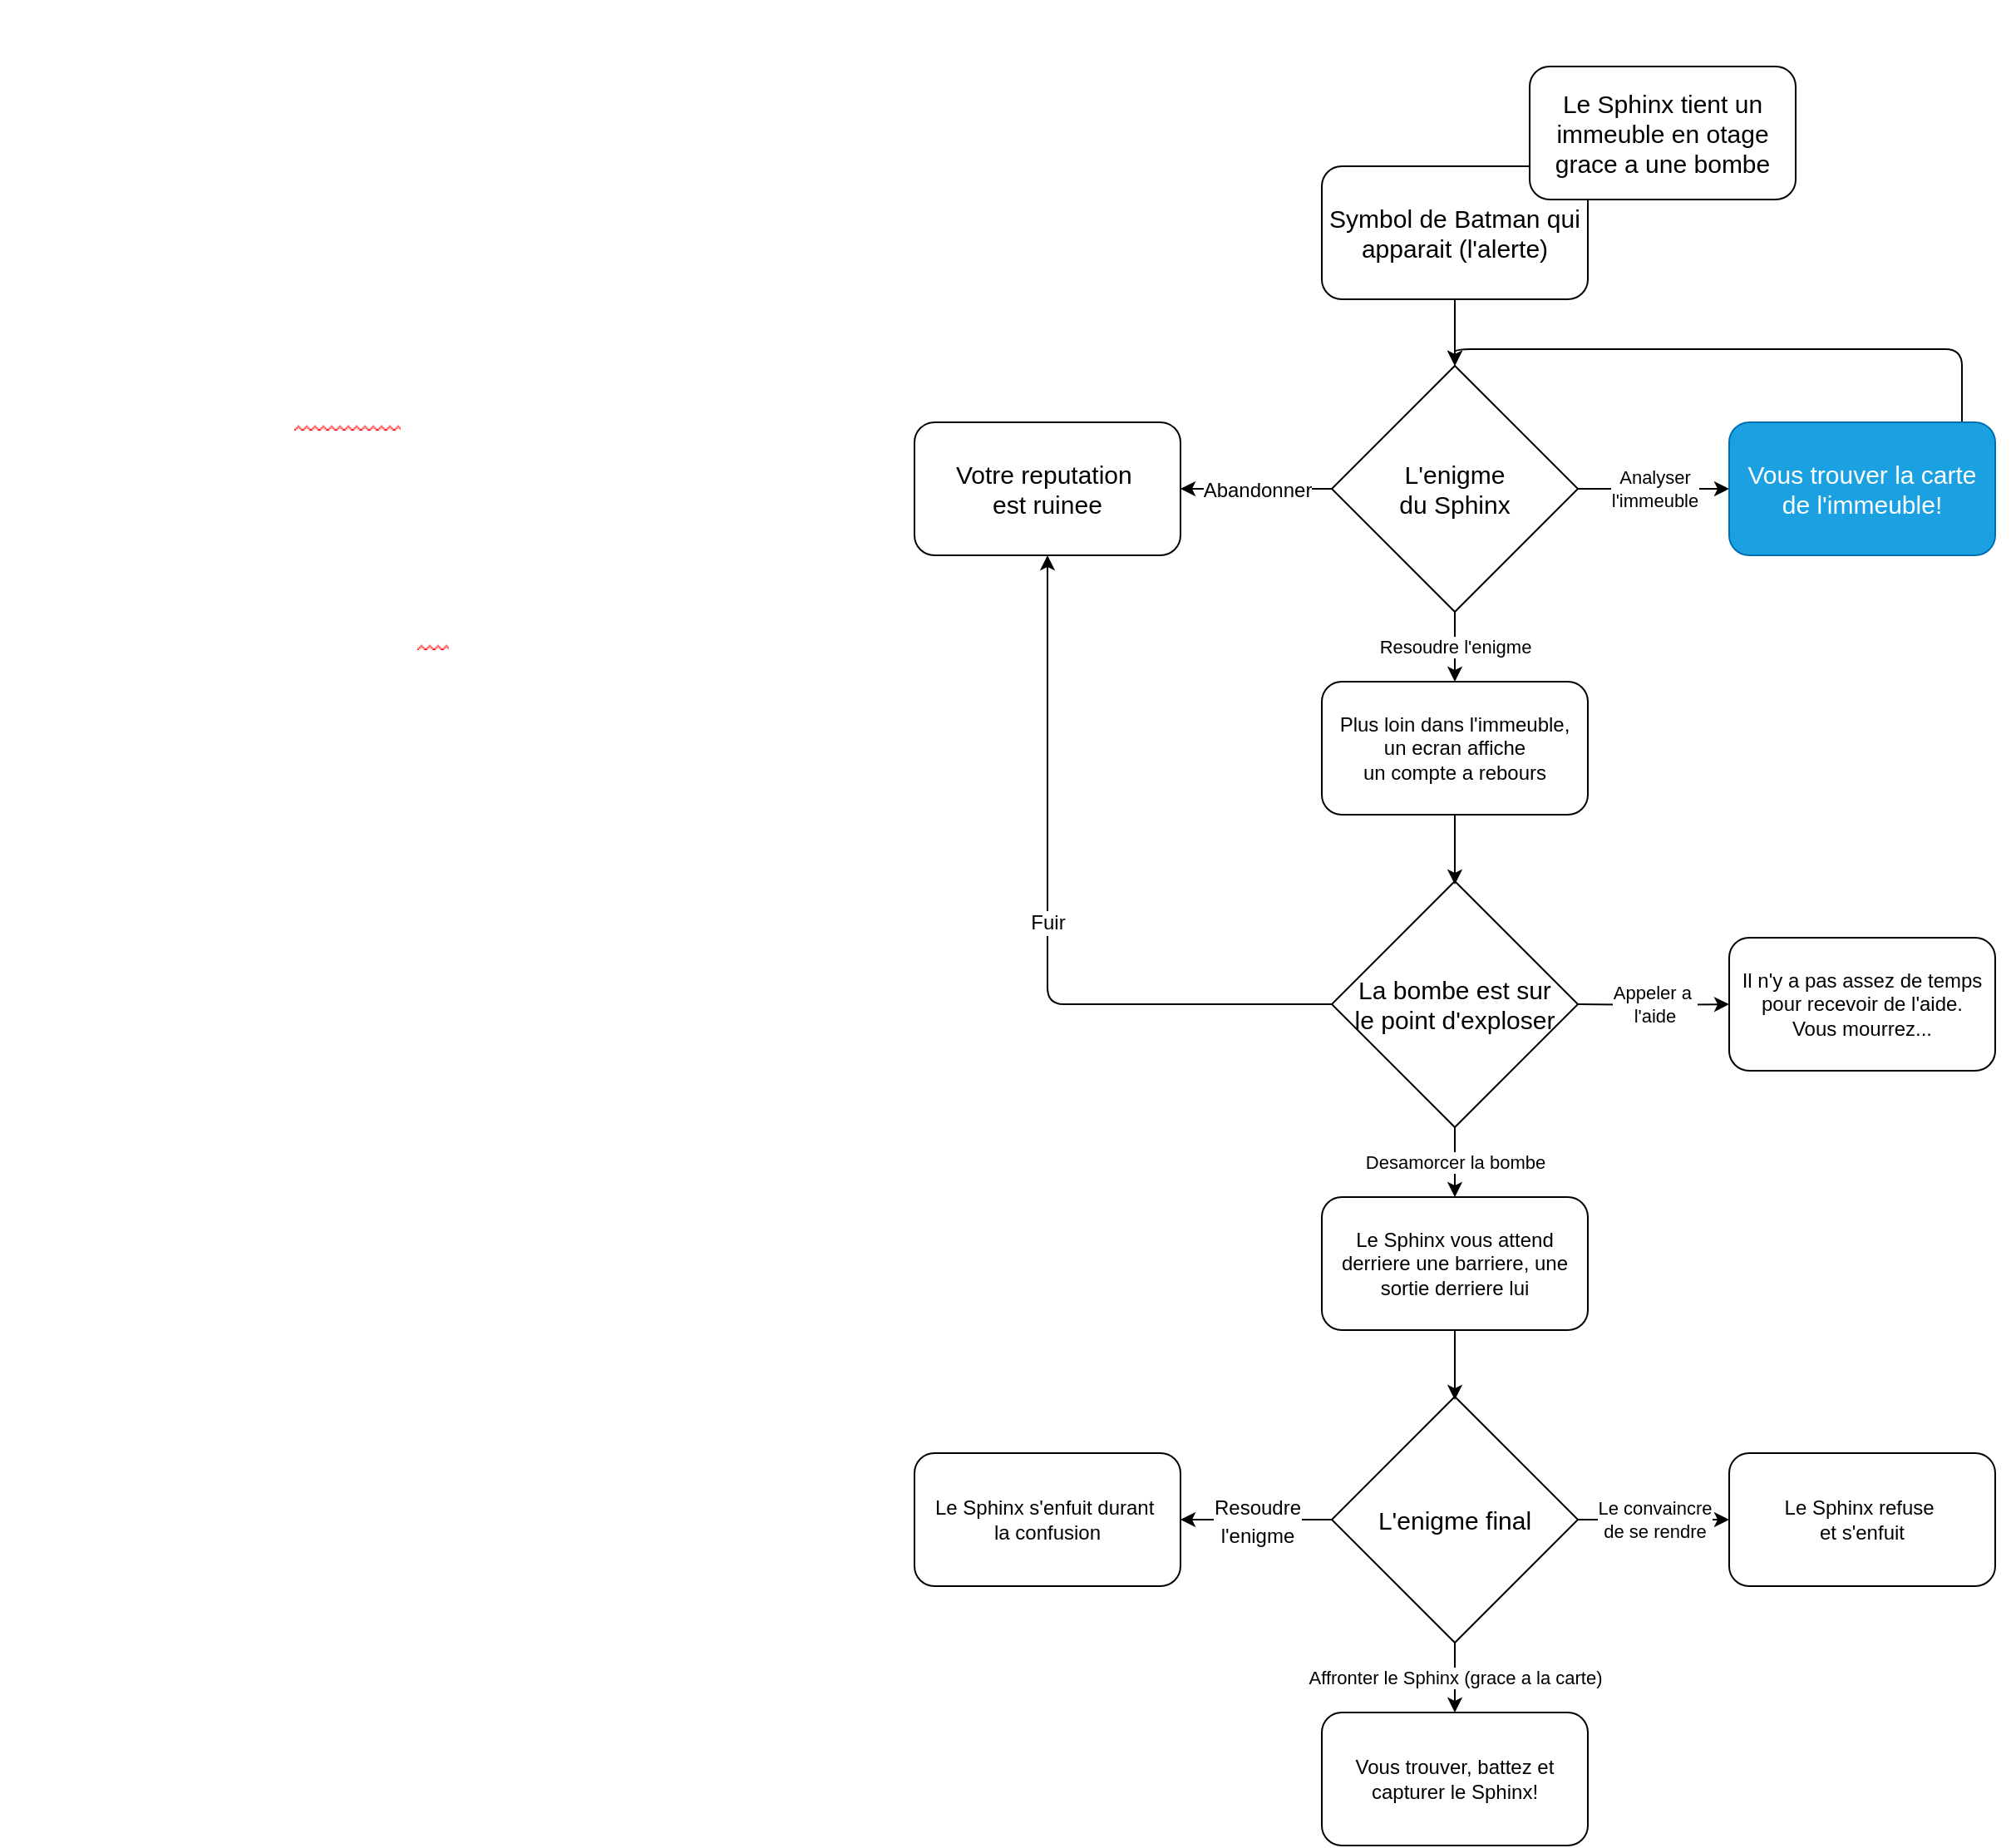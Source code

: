 <mxfile>
    <diagram id="z_7w-O_Xtt8AY72Mnwwb" name="Page-1">
        <mxGraphModel dx="1130" dy="779" grid="1" gridSize="10" guides="1" tooltips="1" connect="1" arrows="1" fold="1" page="1" pageScale="1" pageWidth="1654" pageHeight="1169" math="0" shadow="0">
            <root>
                <mxCell id="0"/>
                <mxCell id="1" parent="0"/>
                <mxCell id="20" style="edgeStyle=none;html=1;exitX=0.5;exitY=1;exitDx=0;exitDy=0;entryX=0.5;entryY=0;entryDx=0;entryDy=0;" parent="1" source="3" target="7" edge="1">
                    <mxGeometry relative="1" as="geometry"/>
                </mxCell>
                <mxCell id="3" value="&lt;span style=&quot;font-size: 15px;&quot;&gt;Symbol de Batman qui apparait (l'alerte)&lt;/span&gt;" style="rounded=1;whiteSpace=wrap;html=1;" parent="1" vertex="1">
                    <mxGeometry x="795" y="100" width="160" height="80" as="geometry"/>
                </mxCell>
                <mxCell id="5" value="&lt;p style=&quot;box-sizing: border-box; scroll-margin-top: calc(var(--site-header-height) + 20px); color: rgb(255, 255, 255); font-size: 19px; text-align: start; line-height: 120%;&quot;&gt;&lt;font face=&quot;Times New Roman&quot;&gt;&lt;span style=&quot;box-sizing: border-box; scroll-margin-top: calc(var(--site-header-height) + 20px); font-weight: bolder;&quot;&gt;Genre:&lt;/span&gt;&amp;nbsp;Action, mystere&lt;/font&gt;&lt;/p&gt;&lt;p style=&quot;box-sizing: border-box; scroll-margin-top: calc(var(--site-header-height) + 20px); color: rgb(255, 255, 255); font-size: 19px; text-align: start; line-height: 120%;&quot;&gt;&lt;font face=&quot;Times New Roman&quot;&gt;&lt;span style=&quot;box-sizing: border-box; scroll-margin-top: calc(var(--site-header-height) + 20px); font-weight: bolder;&quot;&gt;Inspiration:&lt;/span&gt;&amp;nbsp;&lt;a style=&quot;box-sizing: border-box; scroll-margin-top: calc(var(--site-header-height) + 20px); color: currentcolor; background-image: linear-gradient(0deg,var(--highlight),var(--highlight)); background-position: center bottom; background-repeat: no-repeat; background-size: 100% 40%; text-decoration-line: none; transition: background-size 0.1s cubic-bezier(0.455, 0.03, 0.515, 0.955) 75ms;&quot; href=&quot;https://www.imdb.com/title/tt1631867/&quot; rel=&quot;noopener noreferrer&quot; target=&quot;_blank&quot;&gt;B&lt;/a&gt;atman&lt;/font&gt;&lt;/p&gt;&lt;p style=&quot;box-sizing: border-box; scroll-margin-top: calc(var(--site-header-height) + 20px); color: rgb(255, 255, 255); font-size: 19px; text-align: start; line-height: 120%;&quot;&gt;&lt;font face=&quot;Times New Roman&quot;&gt;&lt;span style=&quot;box-sizing: border-box; scroll-margin-top: calc(var(--site-header-height) + 20px); font-weight: bolder;&quot;&gt;Nom:&lt;/span&gt;&amp;nbsp;Le retour du Sphinx&lt;/font&gt;&lt;/p&gt;&lt;p style=&quot;box-sizing: border-box; scroll-margin-top: calc(var(--site-header-height) + 20px); color: rgb(255, 255, 255); font-size: 19px; text-align: start; line-height: 120%;&quot;&gt;&lt;span style=&quot;background-color: initial; box-sizing: border-box; scroll-margin-top: calc(var(--site-header-height) + 20px); font-weight: bolder;&quot;&gt;&lt;font face=&quot;Times New Roman&quot;&gt;Palette:&amp;nbsp;&lt;/font&gt;&lt;/span&gt;&lt;/p&gt;&lt;p style=&quot;box-sizing: border-box; scroll-margin-top: calc(var(--site-header-height) + 20px); color: rgb(255, 255, 255); font-size: 19px; text-align: start; line-height: 120%;&quot;&gt;&lt;font face=&quot;Times New Roman&quot;&gt;&lt;span style=&quot;background-color: initial; margin: 0px; padding: 0px; user-select: text; -webkit-user-drag: none; -webkit-tap-highlight-color: transparent; line-height: 25px; font-variant-ligatures: none !important;&quot; lang=&quot;EN-US&quot; class=&quot;TextRun SCXO255945562 BCX9&quot; data-contrast=&quot;auto&quot;&gt;&lt;b style=&quot;&quot;&gt;Couleur de fond du site:&lt;/b&gt; #2F2E2C&lt;/span&gt;&lt;/font&gt;&lt;/p&gt;&lt;p style=&quot;box-sizing: border-box; scroll-margin-top: calc(var(--site-header-height) + 20px); color: rgb(255, 255, 255); font-size: 19px; text-align: start; line-height: 120%;&quot;&gt;&lt;font face=&quot;Times New Roman&quot;&gt;&lt;span style=&quot;background-color: initial; margin: 0px; padding: 0px; user-select: text; -webkit-user-drag: none; -webkit-tap-highlight-color: transparent; line-height: 25px; font-variant-ligatures: none !important;&quot; lang=&quot;EN-US&quot; class=&quot;TextRun SCXO255945562 BCX9&quot; data-contrast=&quot;auto&quot;&gt;&lt;b&gt;&lt;span style=&quot;margin: 0px; padding: 0px; user-select: text; -webkit-user-drag: none; -webkit-tap-highlight-color: transparent;&quot; class=&quot;NormalTextRun SCXO255945562 BCX9&quot;&gt;Couleur de fond du&amp;nbsp;&lt;/span&gt;&lt;span style=&quot;margin: 0px; padding: 0px; user-select: text; -webkit-user-drag: none; -webkit-tap-highlight-color: transparent; background-repeat: repeat-x; background-position: left bottom; background-image: url(&amp;quot;data:image/gif;base64,R0lGODlhBQAEAJECAP////8AAAAAAAAAACH5BAEAAAIALAAAAAAFAAQAAAIIlGAXCCHrTCgAOw==&amp;quot;); border-bottom: 1px solid transparent;&quot; class=&quot;SpellingError SCXO255945562 BCX9&quot;&gt;contenu&lt;/span&gt;&lt;/b&gt;&lt;span style=&quot;margin: 0px; padding: 0px; user-select: text; -webkit-user-drag: none; -webkit-tap-highlight-color: transparent;&quot; class=&quot;NormalTextRun SCXO255945562 BCX9&quot;&gt;&lt;b&gt;:&lt;/b&gt; #679BF1&lt;/span&gt;&lt;/span&gt;&lt;/font&gt;&lt;/p&gt;&lt;p style=&quot;box-sizing: border-box; scroll-margin-top: calc(var(--site-header-height) + 20px); color: rgb(255, 255, 255); font-size: 19px; text-align: start; line-height: 120%;&quot;&gt;&lt;font face=&quot;Times New Roman&quot;&gt;&lt;span style=&quot;background-color: initial; margin: 0px; padding: 0px; user-select: text; -webkit-user-drag: none; -webkit-tap-highlight-color: transparent; line-height: 25px; font-variant-ligatures: none !important;&quot; lang=&quot;EN-US&quot; class=&quot;TextRun SCXO255945562 BCX9&quot; data-contrast=&quot;auto&quot;&gt;&lt;b&gt;Couleur de la police:&lt;/b&gt; #050505&lt;/span&gt;&lt;/font&gt;&lt;/p&gt;&lt;p style=&quot;box-sizing: border-box; scroll-margin-top: calc(var(--site-header-height) + 20px); color: rgb(255, 255, 255); font-size: 19px; text-align: start; line-height: 120%;&quot;&gt;&lt;font face=&quot;Times New Roman&quot;&gt;&lt;span style=&quot;background-color: initial; margin: 0px; padding: 0px; user-select: text; -webkit-user-drag: none; -webkit-tap-highlight-color: transparent; line-height: 25px; font-variant-ligatures: none !important;&quot; lang=&quot;EN-US&quot; class=&quot;TextRun SCXO255945562 BCX9&quot; data-contrast=&quot;auto&quot;&gt;&lt;b&gt;Couleur de fond des boutons:&lt;/b&gt; #F8DE7E&lt;/span&gt;&lt;/font&gt;&lt;/p&gt;&lt;p style=&quot;box-sizing: border-box; scroll-margin-top: calc(var(--site-header-height) + 20px); color: rgb(255, 255, 255); font-size: 19px; text-align: start; line-height: 120%;&quot;&gt;&lt;font face=&quot;Times New Roman&quot;&gt;&lt;b&gt;&lt;span style=&quot;background-color: initial; margin: 0px; padding: 0px; user-select: text; -webkit-user-drag: none; -webkit-tap-highlight-color: transparent; line-height: 25px; font-variant-ligatures: none !important;&quot; lang=&quot;EN-US&quot; class=&quot;TextRun SCXO255945562 BCX9&quot; data-contrast=&quot;auto&quot;&gt;&lt;span style=&quot;margin: 0px; padding: 0px; user-select: text; -webkit-user-drag: none; -webkit-tap-highlight-color: transparent;&quot; class=&quot;NormalTextRun SCXO255945562 BCX9&quot;&gt;Couleur de fond des boutons&amp;nbsp;&lt;/span&gt;&lt;span style=&quot;margin: 0px; padding: 0px; user-select: text; -webkit-user-drag: none; -webkit-tap-highlight-color: transparent; background-repeat: repeat-x; background-position: left bottom; background-image: url(&amp;quot;data:image/gif;base64,R0lGODlhBQAEAJECAP////8AAAAAAAAAACH5BAEAAAIALAAAAAAFAAQAAAIIlGAXCCHrTCgAOw==&amp;quot;); border-bottom: 1px solid transparent;&quot; class=&quot;SpellingError SCXO255945562 BCX9&quot;&gt;en&lt;/span&gt;&lt;span style=&quot;margin: 0px; padding: 0px; user-select: text; -webkit-user-drag: none; -webkit-tap-highlight-color: transparent;&quot; class=&quot;NormalTextRun SCXO255945562 BCX9&quot;&gt;&amp;nbsp;&lt;/span&gt;&lt;/span&gt;&lt;span style=&quot;background-color: initial; margin: 0px; padding: 0px; user-select: text; -webkit-user-drag: none; -webkit-tap-highlight-color: transparent; font-style: italic; line-height: 25px; font-variant-ligatures: none !important;&quot; lang=&quot;EN-US&quot; class=&quot;TextRun SCXO255945562 BCX9&quot; data-contrast=&quot;auto&quot;&gt;hover&lt;/span&gt;&lt;/b&gt;&lt;span style=&quot;background-color: initial; margin: 0px; padding: 0px; user-select: text; -webkit-user-drag: none; -webkit-tap-highlight-color: transparent; line-height: 25px; font-variant-ligatures: none !important;&quot; lang=&quot;EN-US&quot; class=&quot;TextRun SCXO255945562 BCX9&quot; data-contrast=&quot;auto&quot;&gt;&lt;b&gt;:&lt;/b&gt; #FFC40A&lt;/span&gt;&lt;/font&gt;&lt;/p&gt;&lt;p style=&quot;box-sizing: border-box; scroll-margin-top: calc(var(--site-header-height) + 20px); color: rgb(255, 255, 255); font-size: 19px; text-align: start; line-height: 120%;&quot;&gt;&lt;span style=&quot;background-color: initial; margin: 0px; padding: 0px; user-select: text; -webkit-user-drag: none; -webkit-tap-highlight-color: transparent; line-height: 25px; font-variant-ligatures: none !important;&quot; lang=&quot;EN-US&quot; class=&quot;TextRun SCXO255945562 BCX9&quot; data-contrast=&quot;auto&quot;&gt;&lt;font face=&quot;Times New Roman&quot;&gt;&lt;b&gt;Couleur de la police des boutons:&lt;/b&gt; #050505&lt;/font&gt;&lt;/span&gt;&lt;/p&gt;" style="text;html=1;align=center;verticalAlign=middle;resizable=0;points=[];autosize=1;strokeColor=none;fillColor=none;" parent="1" vertex="1">
                    <mxGeometry width="420" height="460" as="geometry"/>
                </mxCell>
                <mxCell id="22" value="&lt;font style=&quot;font-size: 11px;&quot;&gt;Resoudre l'enigme&lt;/font&gt;" style="edgeStyle=none;html=1;exitX=0.5;exitY=1;exitDx=0;exitDy=0;entryX=0.5;entryY=0;entryDx=0;entryDy=0;" parent="1" source="7" target="21" edge="1">
                    <mxGeometry relative="1" as="geometry"/>
                </mxCell>
                <mxCell id="44" value="Analyser &lt;br&gt;l'immeuble" style="edgeStyle=orthogonalEdgeStyle;html=1;exitX=1;exitY=0.5;exitDx=0;exitDy=0;fontSize=11;elbow=vertical;" parent="1" source="7" target="26" edge="1">
                    <mxGeometry relative="1" as="geometry"/>
                </mxCell>
                <mxCell id="47" value="&lt;span style=&quot;font-size: 12px;&quot;&gt;Abandonner&lt;/span&gt;" style="edgeStyle=orthogonalEdgeStyle;html=1;exitX=0;exitY=0.5;exitDx=0;exitDy=0;entryX=1;entryY=0.5;entryDx=0;entryDy=0;fontSize=14;elbow=vertical;" parent="1" source="7" target="23" edge="1">
                    <mxGeometry relative="1" as="geometry"/>
                </mxCell>
                <mxCell id="7" value="L'enigme&lt;br&gt;du Sphinx" style="rhombus;whiteSpace=wrap;html=1;labelBackgroundColor=none;fontSize=15;" parent="1" vertex="1">
                    <mxGeometry x="801" y="220" width="148" height="148" as="geometry"/>
                </mxCell>
                <mxCell id="14" style="edgeStyle=none;html=1;entryX=0.5;entryY=0;entryDx=0;entryDy=0;entryPerimeter=0;fontSize=15;" parent="1" edge="1">
                    <mxGeometry relative="1" as="geometry">
                        <mxPoint x="1195" y="484.75" as="sourcePoint"/>
                        <mxPoint x="1195" y="485" as="targetPoint"/>
                    </mxGeometry>
                </mxCell>
                <mxCell id="66" value="Fuir" style="edgeStyle=orthogonalEdgeStyle;html=1;exitX=0;exitY=0.5;exitDx=0;exitDy=0;entryX=0.5;entryY=1;entryDx=0;entryDy=0;fontSize=12;elbow=vertical;" parent="1" source="16" target="23" edge="1">
                    <mxGeometry relative="1" as="geometry"/>
                </mxCell>
                <mxCell id="16" value="La bombe est sur &lt;br&gt;le point d'exploser" style="rhombus;whiteSpace=wrap;html=1;labelBackgroundColor=none;fontSize=15;" parent="1" vertex="1">
                    <mxGeometry x="801" y="530" width="148" height="148" as="geometry"/>
                </mxCell>
                <mxCell id="18" value="&lt;span style=&quot;font-size: 15px;&quot;&gt;Le Sphinx tient un immeuble en otage grace a une bombe&lt;/span&gt;" style="rounded=1;whiteSpace=wrap;html=1;" parent="1" vertex="1">
                    <mxGeometry x="920" y="40" width="160" height="80" as="geometry"/>
                </mxCell>
                <mxCell id="21" value="Plus loin dans l'immeuble, &lt;br&gt;un ecran affiche &lt;br&gt;un compte a rebours" style="rounded=1;whiteSpace=wrap;html=1;" parent="1" vertex="1">
                    <mxGeometry x="795" y="410" width="160" height="80" as="geometry"/>
                </mxCell>
                <mxCell id="23" value="&lt;span style=&quot;font-size: 15px;&quot;&gt;Votre reputation&amp;nbsp;&lt;br&gt;est ruinee&lt;/span&gt;" style="rounded=1;whiteSpace=wrap;html=1;" parent="1" vertex="1">
                    <mxGeometry x="550" y="254" width="160" height="80" as="geometry"/>
                </mxCell>
                <mxCell id="42" style="edgeStyle=orthogonalEdgeStyle;html=1;exitX=1;exitY=0.5;exitDx=0;exitDy=0;entryX=0.5;entryY=0;entryDx=0;entryDy=0;fontSize=11;elbow=vertical;" parent="1" source="26" target="7" edge="1">
                    <mxGeometry relative="1" as="geometry">
                        <Array as="points">
                            <mxPoint x="1180" y="294"/>
                            <mxPoint x="1180" y="210"/>
                            <mxPoint x="875" y="210"/>
                        </Array>
                    </mxGeometry>
                </mxCell>
                <mxCell id="26" value="&lt;font style=&quot;font-size: 15px;&quot;&gt;Vous trouver la carte de l'immeuble!&lt;/font&gt;" style="rounded=1;whiteSpace=wrap;html=1;fillColor=#1ba1e2;fontColor=#ffffff;strokeColor=#006EAF;" parent="1" vertex="1">
                    <mxGeometry x="1040" y="254" width="160" height="80" as="geometry"/>
                </mxCell>
                <mxCell id="45" value="" style="edgeStyle=none;html=1;exitX=0.5;exitY=1;exitDx=0;exitDy=0;entryX=0.5;entryY=0;entryDx=0;entryDy=0;" parent="1" edge="1">
                    <mxGeometry relative="1" as="geometry">
                        <mxPoint x="875" y="490" as="sourcePoint"/>
                        <mxPoint x="875" y="532" as="targetPoint"/>
                    </mxGeometry>
                </mxCell>
                <mxCell id="48" value="Affronter le Sphinx (grace a la carte)" style="edgeStyle=none;html=1;exitX=0.5;exitY=1;exitDx=0;exitDy=0;entryX=0.5;entryY=0;entryDx=0;entryDy=0;" parent="1" source="51" target="52" edge="1">
                    <mxGeometry relative="1" as="geometry"/>
                </mxCell>
                <mxCell id="49" value="Le convaincre&lt;br&gt;de se rendre" style="edgeStyle=orthogonalEdgeStyle;html=1;exitX=1;exitY=0.5;exitDx=0;exitDy=0;fontSize=11;elbow=vertical;" parent="1" source="51" target="54" edge="1">
                    <mxGeometry relative="1" as="geometry"/>
                </mxCell>
                <mxCell id="50" value="&lt;span style=&quot;font-size: 12px;&quot;&gt;Resoudre&lt;br&gt;l'enigme&lt;br&gt;&lt;/span&gt;" style="edgeStyle=orthogonalEdgeStyle;html=1;exitX=0;exitY=0.5;exitDx=0;exitDy=0;entryX=1;entryY=0.5;entryDx=0;entryDy=0;fontSize=14;elbow=vertical;" parent="1" source="51" target="53" edge="1">
                    <mxGeometry relative="1" as="geometry"/>
                </mxCell>
                <mxCell id="51" value="L'enigme final" style="rhombus;whiteSpace=wrap;html=1;labelBackgroundColor=none;fontSize=15;" parent="1" vertex="1">
                    <mxGeometry x="801" y="840" width="148" height="148" as="geometry"/>
                </mxCell>
                <mxCell id="52" value="Vous trouver, battez et capturer&amp;nbsp;le Sphinx!" style="rounded=1;whiteSpace=wrap;html=1;" parent="1" vertex="1">
                    <mxGeometry x="795" y="1030" width="160" height="80" as="geometry"/>
                </mxCell>
                <mxCell id="53" value="Le Sphinx s'enfuit durant&amp;nbsp;&lt;br&gt;la confusion" style="rounded=1;whiteSpace=wrap;html=1;" parent="1" vertex="1">
                    <mxGeometry x="550" y="874" width="160" height="80" as="geometry"/>
                </mxCell>
                <mxCell id="54" value="Le Sphinx refuse&amp;nbsp;&lt;br&gt;et s'enfuit" style="rounded=1;whiteSpace=wrap;html=1;" parent="1" vertex="1">
                    <mxGeometry x="1040" y="874" width="160" height="80" as="geometry"/>
                </mxCell>
                <mxCell id="55" value="Desamorcer la bombe" style="edgeStyle=none;html=1;exitX=0.5;exitY=1;exitDx=0;exitDy=0;entryX=0.5;entryY=0;entryDx=0;entryDy=0;" parent="1" target="59" edge="1">
                    <mxGeometry relative="1" as="geometry">
                        <mxPoint x="875" y="678" as="sourcePoint"/>
                    </mxGeometry>
                </mxCell>
                <mxCell id="56" value="Appeler a&amp;nbsp;&lt;br&gt;l'aide" style="edgeStyle=orthogonalEdgeStyle;html=1;exitX=1;exitY=0.5;exitDx=0;exitDy=0;fontSize=11;elbow=vertical;" parent="1" target="61" edge="1">
                    <mxGeometry x="0.011" relative="1" as="geometry">
                        <mxPoint x="949" y="604" as="sourcePoint"/>
                        <mxPoint as="offset"/>
                    </mxGeometry>
                </mxCell>
                <mxCell id="59" value="Le Sphinx vous attend derriere une barriere, une sortie derriere lui" style="rounded=1;whiteSpace=wrap;html=1;" parent="1" vertex="1">
                    <mxGeometry x="795" y="720" width="160" height="80" as="geometry"/>
                </mxCell>
                <mxCell id="61" value="Il n'y a pas assez de temps&lt;br&gt;pour recevoir de l'aide.&lt;br&gt;Vous mourrez..." style="rounded=1;whiteSpace=wrap;html=1;" parent="1" vertex="1">
                    <mxGeometry x="1040" y="564" width="160" height="80" as="geometry"/>
                </mxCell>
                <mxCell id="62" value="" style="edgeStyle=none;html=1;exitX=0.5;exitY=1;exitDx=0;exitDy=0;entryX=0.5;entryY=0;entryDx=0;entryDy=0;" parent="1" edge="1">
                    <mxGeometry relative="1" as="geometry">
                        <mxPoint x="875" y="800" as="sourcePoint"/>
                        <mxPoint x="875" y="842" as="targetPoint"/>
                    </mxGeometry>
                </mxCell>
            </root>
        </mxGraphModel>
    </diagram>
</mxfile>